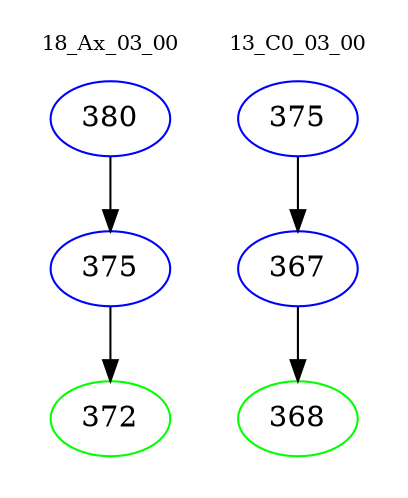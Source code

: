 digraph{
subgraph cluster_0 {
color = white
label = "18_Ax_03_00";
fontsize=10;
T0_380 [label="380", color="blue"]
T0_380 -> T0_375 [color="black"]
T0_375 [label="375", color="blue"]
T0_375 -> T0_372 [color="black"]
T0_372 [label="372", color="green"]
}
subgraph cluster_1 {
color = white
label = "13_C0_03_00";
fontsize=10;
T1_375 [label="375", color="blue"]
T1_375 -> T1_367 [color="black"]
T1_367 [label="367", color="blue"]
T1_367 -> T1_368 [color="black"]
T1_368 [label="368", color="green"]
}
}
